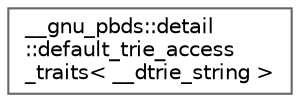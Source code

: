digraph "Graphical Class Hierarchy"
{
 // LATEX_PDF_SIZE
  bgcolor="transparent";
  edge [fontname=Helvetica,fontsize=10,labelfontname=Helvetica,labelfontsize=10];
  node [fontname=Helvetica,fontsize=10,shape=box,height=0.2,width=0.4];
  rankdir="LR";
  Node0 [id="Node000000",label="__gnu_pbds::detail\l::default_trie_access\l_traits\< __dtrie_string \>",height=0.2,width=0.4,color="grey40", fillcolor="white", style="filled",URL="$struct____gnu__pbds_1_1detail_1_1default__trie__access__traits_3_01____dtrie__string_01_4.html",tooltip="Partial specialization, default_trie_access_traits."];
}
